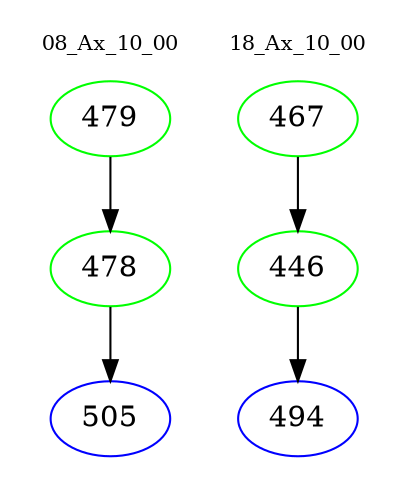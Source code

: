 digraph{
subgraph cluster_0 {
color = white
label = "08_Ax_10_00";
fontsize=10;
T0_479 [label="479", color="green"]
T0_479 -> T0_478 [color="black"]
T0_478 [label="478", color="green"]
T0_478 -> T0_505 [color="black"]
T0_505 [label="505", color="blue"]
}
subgraph cluster_1 {
color = white
label = "18_Ax_10_00";
fontsize=10;
T1_467 [label="467", color="green"]
T1_467 -> T1_446 [color="black"]
T1_446 [label="446", color="green"]
T1_446 -> T1_494 [color="black"]
T1_494 [label="494", color="blue"]
}
}
